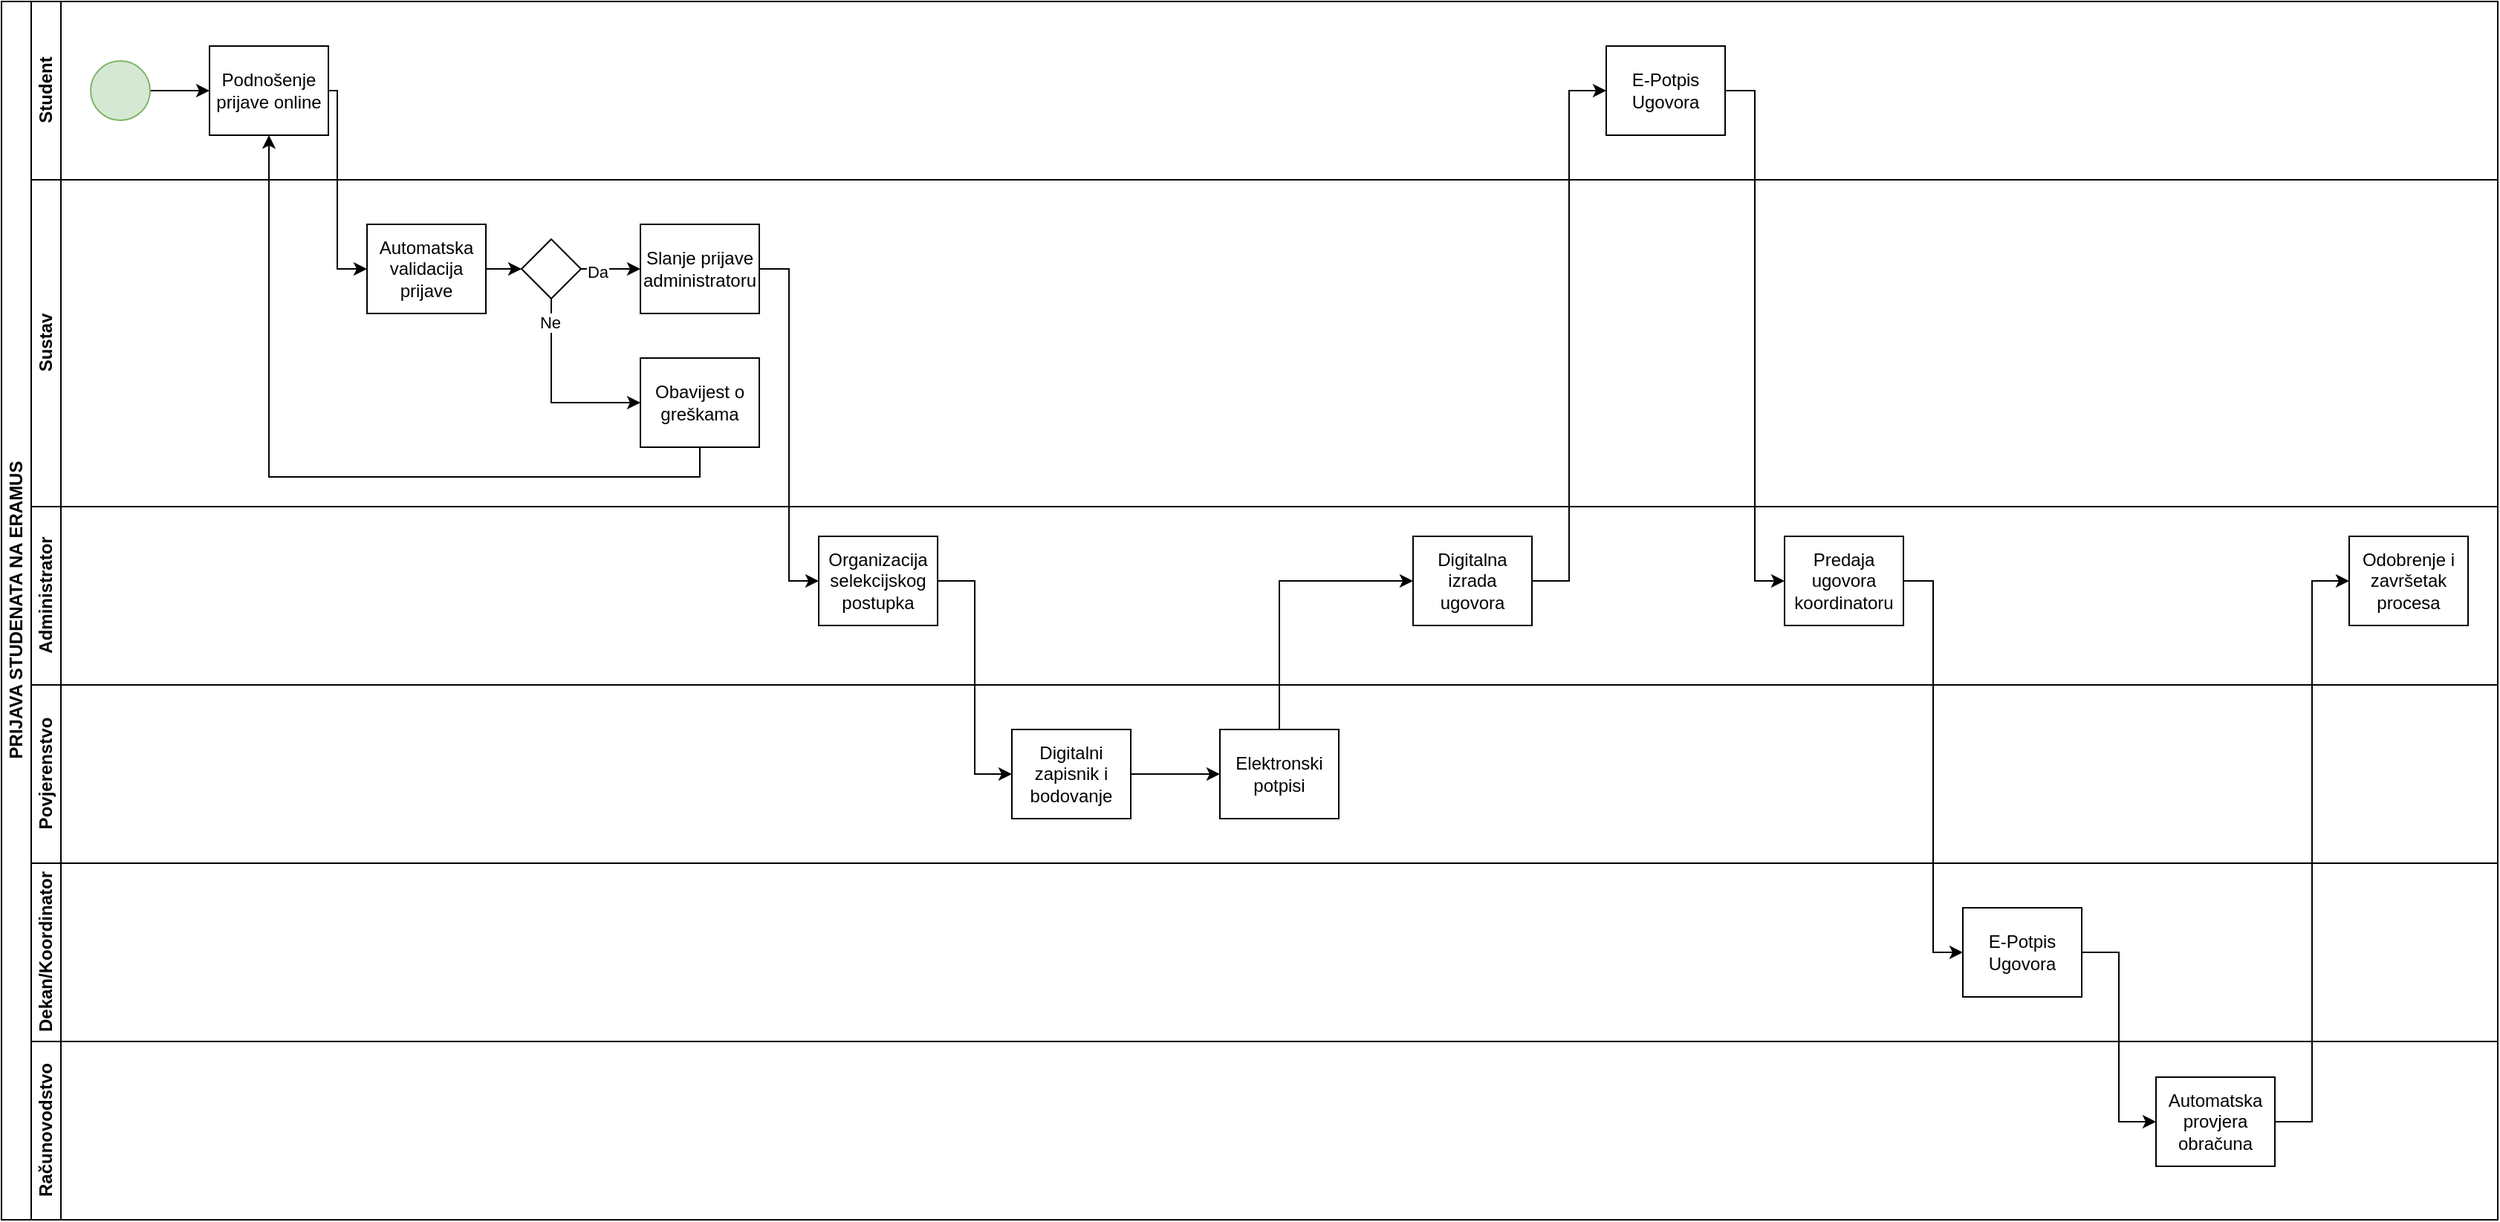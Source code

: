 <mxfile version="24.8.6">
  <diagram id="prtHgNgQTEPvFCAcTncT" name="Page-1">
    <mxGraphModel dx="986" dy="506" grid="1" gridSize="10" guides="1" tooltips="1" connect="1" arrows="1" fold="1" page="1" pageScale="1" pageWidth="1654" pageHeight="1169" math="0" shadow="0">
      <root>
        <mxCell id="0" />
        <mxCell id="1" parent="0" />
        <mxCell id="gdhncfSMQqKix8lpR7uV-37" value="PRIJAVA STUDENATA NA ERAMUS" style="swimlane;html=1;childLayout=stackLayout;resizeParent=1;resizeParentMax=0;horizontal=0;startSize=20;horizontalStack=0;" vertex="1" parent="1">
          <mxGeometry x="200" y="1030" width="1680" height="820" as="geometry">
            <mxRectangle x="74" y="40" width="40" height="230" as="alternateBounds" />
          </mxGeometry>
        </mxCell>
        <mxCell id="gdhncfSMQqKix8lpR7uV-38" style="edgeStyle=orthogonalEdgeStyle;rounded=0;orthogonalLoop=1;jettySize=auto;html=1;endArrow=classic;endFill=1;" edge="1" parent="gdhncfSMQqKix8lpR7uV-37">
          <mxGeometry relative="1" as="geometry">
            <mxPoint x="300" y="320" as="sourcePoint" />
            <mxPoint x="300.0" y="320" as="targetPoint" />
          </mxGeometry>
        </mxCell>
        <mxCell id="gdhncfSMQqKix8lpR7uV-39" value="Student" style="swimlane;html=1;startSize=20;horizontal=0;" vertex="1" parent="gdhncfSMQqKix8lpR7uV-37">
          <mxGeometry x="20" width="1660" height="120" as="geometry" />
        </mxCell>
        <mxCell id="gdhncfSMQqKix8lpR7uV-40" value="" style="edgeStyle=orthogonalEdgeStyle;rounded=0;orthogonalLoop=1;jettySize=auto;html=1;" edge="1" parent="gdhncfSMQqKix8lpR7uV-39" source="gdhncfSMQqKix8lpR7uV-41" target="gdhncfSMQqKix8lpR7uV-42">
          <mxGeometry relative="1" as="geometry" />
        </mxCell>
        <mxCell id="gdhncfSMQqKix8lpR7uV-41" value="" style="ellipse;whiteSpace=wrap;html=1;fillColor=#d5e8d4;strokeColor=#82b366;" vertex="1" parent="gdhncfSMQqKix8lpR7uV-39">
          <mxGeometry x="40" y="40" width="40" height="40" as="geometry" />
        </mxCell>
        <mxCell id="gdhncfSMQqKix8lpR7uV-42" value="Podnošenje prijave online" style="rounded=0;whiteSpace=wrap;html=1;fontFamily=Helvetica;fontSize=12;fontColor=#000000;align=center;" vertex="1" parent="gdhncfSMQqKix8lpR7uV-39">
          <mxGeometry x="120" y="30" width="80" height="60" as="geometry" />
        </mxCell>
        <mxCell id="gdhncfSMQqKix8lpR7uV-59" value="E-Potpis&lt;div&gt;Ugovora&lt;/div&gt;" style="rounded=0;whiteSpace=wrap;html=1;fontFamily=Helvetica;fontSize=12;fontColor=#000000;align=center;" vertex="1" parent="gdhncfSMQqKix8lpR7uV-39">
          <mxGeometry x="1060" y="30" width="80" height="60" as="geometry" />
        </mxCell>
        <mxCell id="gdhncfSMQqKix8lpR7uV-45" value="Sustav" style="swimlane;html=1;startSize=20;horizontal=0;" vertex="1" parent="gdhncfSMQqKix8lpR7uV-37">
          <mxGeometry x="20" y="120" width="1660" height="220" as="geometry">
            <mxRectangle x="20" y="120" width="1590" height="30" as="alternateBounds" />
          </mxGeometry>
        </mxCell>
        <mxCell id="gdhncfSMQqKix8lpR7uV-46" value="" style="rhombus;whiteSpace=wrap;html=1;fontFamily=Helvetica;fontSize=12;fontColor=#000000;align=center;" vertex="1" parent="gdhncfSMQqKix8lpR7uV-45">
          <mxGeometry x="330" y="40" width="40" height="40" as="geometry" />
        </mxCell>
        <mxCell id="gdhncfSMQqKix8lpR7uV-47" value="" style="edgeStyle=orthogonalEdgeStyle;rounded=0;orthogonalLoop=1;jettySize=auto;html=1;endArrow=classic;endFill=1;" edge="1" parent="gdhncfSMQqKix8lpR7uV-45" source="gdhncfSMQqKix8lpR7uV-48" target="gdhncfSMQqKix8lpR7uV-46">
          <mxGeometry relative="1" as="geometry" />
        </mxCell>
        <mxCell id="gdhncfSMQqKix8lpR7uV-48" value="Automatska validacija prijave" style="rounded=0;whiteSpace=wrap;html=1;fontFamily=Helvetica;fontSize=12;fontColor=#000000;align=center;" vertex="1" parent="gdhncfSMQqKix8lpR7uV-45">
          <mxGeometry x="226" y="30" width="80" height="60" as="geometry" />
        </mxCell>
        <mxCell id="gdhncfSMQqKix8lpR7uV-57" value="Slanje prijave administratoru" style="rounded=0;whiteSpace=wrap;html=1;fontFamily=Helvetica;fontSize=12;fontColor=#000000;align=center;" vertex="1" parent="gdhncfSMQqKix8lpR7uV-45">
          <mxGeometry x="410" y="30" width="80" height="60" as="geometry" />
        </mxCell>
        <mxCell id="gdhncfSMQqKix8lpR7uV-65" value="" style="edgeStyle=orthogonalEdgeStyle;rounded=0;orthogonalLoop=1;jettySize=auto;html=1;entryX=0;entryY=0.5;entryDx=0;entryDy=0;" edge="1" parent="gdhncfSMQqKix8lpR7uV-45" source="gdhncfSMQqKix8lpR7uV-46" target="gdhncfSMQqKix8lpR7uV-57">
          <mxGeometry relative="1" as="geometry">
            <mxPoint x="410" y="60" as="targetPoint" />
          </mxGeometry>
        </mxCell>
        <mxCell id="gdhncfSMQqKix8lpR7uV-74" value="Da" style="edgeLabel;html=1;align=center;verticalAlign=middle;resizable=0;points=[];" vertex="1" connectable="0" parent="gdhncfSMQqKix8lpR7uV-65">
          <mxGeometry x="-0.481" y="-2" relative="1" as="geometry">
            <mxPoint as="offset" />
          </mxGeometry>
        </mxCell>
        <mxCell id="gdhncfSMQqKix8lpR7uV-64" style="edgeStyle=orthogonalEdgeStyle;rounded=0;orthogonalLoop=1;jettySize=auto;html=1;exitX=0.5;exitY=1;exitDx=0;exitDy=0;entryX=0;entryY=0.5;entryDx=0;entryDy=0;" edge="1" parent="gdhncfSMQqKix8lpR7uV-45" source="gdhncfSMQqKix8lpR7uV-46" target="gdhncfSMQqKix8lpR7uV-75">
          <mxGeometry relative="1" as="geometry">
            <mxPoint x="410.0" y="160" as="targetPoint" />
            <Array as="points">
              <mxPoint x="350" y="150" />
            </Array>
          </mxGeometry>
        </mxCell>
        <mxCell id="gdhncfSMQqKix8lpR7uV-73" value="Ne" style="edgeLabel;html=1;align=center;verticalAlign=middle;resizable=0;points=[];" vertex="1" connectable="0" parent="gdhncfSMQqKix8lpR7uV-64">
          <mxGeometry x="-0.765" y="-1" relative="1" as="geometry">
            <mxPoint as="offset" />
          </mxGeometry>
        </mxCell>
        <mxCell id="gdhncfSMQqKix8lpR7uV-75" value="Obavijest o greškama" style="rounded=0;whiteSpace=wrap;html=1;fontFamily=Helvetica;fontSize=12;fontColor=#000000;align=center;" vertex="1" parent="gdhncfSMQqKix8lpR7uV-45">
          <mxGeometry x="410" y="120" width="80" height="60" as="geometry" />
        </mxCell>
        <mxCell id="gdhncfSMQqKix8lpR7uV-56" value="Administrator" style="swimlane;html=1;startSize=20;horizontal=0;" vertex="1" parent="gdhncfSMQqKix8lpR7uV-37">
          <mxGeometry x="20" y="340" width="1660" height="120" as="geometry" />
        </mxCell>
        <mxCell id="gdhncfSMQqKix8lpR7uV-52" value="Organizacija selekcijskog postupka" style="rounded=0;whiteSpace=wrap;html=1;fontFamily=Helvetica;fontSize=12;fontColor=#000000;align=center;" vertex="1" parent="gdhncfSMQqKix8lpR7uV-56">
          <mxGeometry x="530" y="20" width="80" height="60" as="geometry" />
        </mxCell>
        <mxCell id="gdhncfSMQqKix8lpR7uV-78" style="edgeStyle=orthogonalEdgeStyle;rounded=0;orthogonalLoop=1;jettySize=auto;html=1;exitX=0;exitY=0.75;exitDx=0;exitDy=0;" edge="1" parent="gdhncfSMQqKix8lpR7uV-56" source="gdhncfSMQqKix8lpR7uV-54">
          <mxGeometry relative="1" as="geometry">
            <mxPoint x="929.862" y="64.69" as="targetPoint" />
          </mxGeometry>
        </mxCell>
        <mxCell id="gdhncfSMQqKix8lpR7uV-54" value="Digitalna izrada ugovora" style="rounded=0;whiteSpace=wrap;html=1;fontFamily=Helvetica;fontSize=12;fontColor=#000000;align=center;" vertex="1" parent="gdhncfSMQqKix8lpR7uV-56">
          <mxGeometry x="930" y="20" width="80" height="60" as="geometry" />
        </mxCell>
        <mxCell id="gdhncfSMQqKix8lpR7uV-55" value="Predaja ugovora koordinatoru" style="rounded=0;whiteSpace=wrap;html=1;fontFamily=Helvetica;fontSize=12;fontColor=#000000;align=center;" vertex="1" parent="gdhncfSMQqKix8lpR7uV-56">
          <mxGeometry x="1180" y="20" width="80" height="60" as="geometry" />
        </mxCell>
        <mxCell id="gdhncfSMQqKix8lpR7uV-82" value="Odobrenje i završetak procesa" style="rounded=0;whiteSpace=wrap;html=1;fontFamily=Helvetica;fontSize=12;fontColor=#000000;align=center;" vertex="1" parent="gdhncfSMQqKix8lpR7uV-56">
          <mxGeometry x="1560" y="20" width="80" height="60" as="geometry" />
        </mxCell>
        <mxCell id="gdhncfSMQqKix8lpR7uV-58" value="Povjerenstvo" style="swimlane;html=1;startSize=20;horizontal=0;" vertex="1" parent="gdhncfSMQqKix8lpR7uV-37">
          <mxGeometry x="20" y="460" width="1660" height="120" as="geometry">
            <mxRectangle x="20" y="360" width="660" height="30" as="alternateBounds" />
          </mxGeometry>
        </mxCell>
        <mxCell id="gdhncfSMQqKix8lpR7uV-53" value="Digitalni zapisnik i bodovanje" style="rounded=0;whiteSpace=wrap;html=1;fontFamily=Helvetica;fontSize=12;fontColor=#000000;align=center;" vertex="1" parent="gdhncfSMQqKix8lpR7uV-58">
          <mxGeometry x="660" y="30" width="80" height="60" as="geometry" />
        </mxCell>
        <mxCell id="gdhncfSMQqKix8lpR7uV-44" value="Elektronski potpisi" style="rounded=0;whiteSpace=wrap;html=1;fontFamily=Helvetica;fontSize=12;fontColor=#000000;align=center;" vertex="1" parent="gdhncfSMQqKix8lpR7uV-58">
          <mxGeometry x="800" y="30" width="80" height="60" as="geometry" />
        </mxCell>
        <mxCell id="gdhncfSMQqKix8lpR7uV-68" style="edgeStyle=orthogonalEdgeStyle;rounded=0;orthogonalLoop=1;jettySize=auto;html=1;entryX=0;entryY=0.5;entryDx=0;entryDy=0;" edge="1" parent="gdhncfSMQqKix8lpR7uV-58" source="gdhncfSMQqKix8lpR7uV-53" target="gdhncfSMQqKix8lpR7uV-44">
          <mxGeometry relative="1" as="geometry" />
        </mxCell>
        <mxCell id="gdhncfSMQqKix8lpR7uV-60" value="Dekan/Koordinator" style="swimlane;html=1;startSize=20;horizontal=0;" vertex="1" parent="gdhncfSMQqKix8lpR7uV-37">
          <mxGeometry x="20" y="580" width="1660" height="120" as="geometry">
            <mxRectangle x="20" y="360" width="660" height="30" as="alternateBounds" />
          </mxGeometry>
        </mxCell>
        <mxCell id="gdhncfSMQqKix8lpR7uV-61" value="E-Potpis&lt;div&gt;Ugovora&lt;/div&gt;" style="rounded=0;whiteSpace=wrap;html=1;fontFamily=Helvetica;fontSize=12;fontColor=#000000;align=center;" vertex="1" parent="gdhncfSMQqKix8lpR7uV-60">
          <mxGeometry x="1300" y="30" width="80" height="60" as="geometry" />
        </mxCell>
        <mxCell id="gdhncfSMQqKix8lpR7uV-62" value="Računovodstvo" style="swimlane;html=1;startSize=20;horizontal=0;" vertex="1" parent="gdhncfSMQqKix8lpR7uV-37">
          <mxGeometry x="20" y="700" width="1660" height="120" as="geometry">
            <mxRectangle x="20" y="360" width="660" height="30" as="alternateBounds" />
          </mxGeometry>
        </mxCell>
        <mxCell id="gdhncfSMQqKix8lpR7uV-79" value="Automatska provjera obračuna" style="rounded=0;whiteSpace=wrap;html=1;fontFamily=Helvetica;fontSize=12;fontColor=#000000;align=center;" vertex="1" parent="gdhncfSMQqKix8lpR7uV-62">
          <mxGeometry x="1430" y="24" width="80" height="60" as="geometry" />
        </mxCell>
        <mxCell id="gdhncfSMQqKix8lpR7uV-63" style="edgeStyle=orthogonalEdgeStyle;rounded=0;orthogonalLoop=1;jettySize=auto;html=1;exitX=1;exitY=0.5;exitDx=0;exitDy=0;entryX=0;entryY=0.5;entryDx=0;entryDy=0;" edge="1" parent="gdhncfSMQqKix8lpR7uV-37" source="gdhncfSMQqKix8lpR7uV-42" target="gdhncfSMQqKix8lpR7uV-48">
          <mxGeometry relative="1" as="geometry">
            <Array as="points">
              <mxPoint x="226" y="60" />
              <mxPoint x="226" y="180" />
            </Array>
          </mxGeometry>
        </mxCell>
        <mxCell id="gdhncfSMQqKix8lpR7uV-69" style="edgeStyle=orthogonalEdgeStyle;rounded=0;orthogonalLoop=1;jettySize=auto;html=1;entryX=0;entryY=0.5;entryDx=0;entryDy=0;" edge="1" parent="gdhncfSMQqKix8lpR7uV-37" source="gdhncfSMQqKix8lpR7uV-44" target="gdhncfSMQqKix8lpR7uV-54">
          <mxGeometry relative="1" as="geometry">
            <Array as="points">
              <mxPoint x="860" y="390" />
            </Array>
            <mxPoint x="930" y="400" as="targetPoint" />
          </mxGeometry>
        </mxCell>
        <mxCell id="gdhncfSMQqKix8lpR7uV-70" style="edgeStyle=orthogonalEdgeStyle;rounded=0;orthogonalLoop=1;jettySize=auto;html=1;entryX=0;entryY=0.5;entryDx=0;entryDy=0;" edge="1" parent="gdhncfSMQqKix8lpR7uV-37" source="gdhncfSMQqKix8lpR7uV-54" target="gdhncfSMQqKix8lpR7uV-59">
          <mxGeometry relative="1" as="geometry" />
        </mxCell>
        <mxCell id="gdhncfSMQqKix8lpR7uV-72" style="edgeStyle=orthogonalEdgeStyle;rounded=0;orthogonalLoop=1;jettySize=auto;html=1;entryX=0;entryY=0.5;entryDx=0;entryDy=0;" edge="1" parent="gdhncfSMQqKix8lpR7uV-37" source="gdhncfSMQqKix8lpR7uV-55" target="gdhncfSMQqKix8lpR7uV-61">
          <mxGeometry relative="1" as="geometry" />
        </mxCell>
        <mxCell id="gdhncfSMQqKix8lpR7uV-76" style="edgeStyle=orthogonalEdgeStyle;rounded=0;orthogonalLoop=1;jettySize=auto;html=1;entryX=0.5;entryY=1;entryDx=0;entryDy=0;exitX=0.5;exitY=1;exitDx=0;exitDy=0;" edge="1" parent="gdhncfSMQqKix8lpR7uV-37" source="gdhncfSMQqKix8lpR7uV-75" target="gdhncfSMQqKix8lpR7uV-42">
          <mxGeometry relative="1" as="geometry">
            <mxPoint x="520" y="190" as="sourcePoint" />
            <mxPoint x="560" y="190" as="targetPoint" />
          </mxGeometry>
        </mxCell>
        <mxCell id="gdhncfSMQqKix8lpR7uV-66" style="edgeStyle=orthogonalEdgeStyle;rounded=0;orthogonalLoop=1;jettySize=auto;html=1;entryX=0;entryY=0.5;entryDx=0;entryDy=0;" edge="1" parent="gdhncfSMQqKix8lpR7uV-37" source="gdhncfSMQqKix8lpR7uV-57" target="gdhncfSMQqKix8lpR7uV-52">
          <mxGeometry relative="1" as="geometry" />
        </mxCell>
        <mxCell id="gdhncfSMQqKix8lpR7uV-51" style="edgeStyle=orthogonalEdgeStyle;rounded=0;orthogonalLoop=1;jettySize=auto;html=1;entryX=0;entryY=0.5;entryDx=0;entryDy=0;" edge="1" parent="gdhncfSMQqKix8lpR7uV-37" source="gdhncfSMQqKix8lpR7uV-52" target="gdhncfSMQqKix8lpR7uV-53">
          <mxGeometry relative="1" as="geometry">
            <mxPoint x="670" y="180" as="targetPoint" />
          </mxGeometry>
        </mxCell>
        <mxCell id="gdhncfSMQqKix8lpR7uV-71" style="edgeStyle=orthogonalEdgeStyle;rounded=0;orthogonalLoop=1;jettySize=auto;html=1;entryX=0;entryY=0.5;entryDx=0;entryDy=0;" edge="1" parent="gdhncfSMQqKix8lpR7uV-37" source="gdhncfSMQqKix8lpR7uV-59" target="gdhncfSMQqKix8lpR7uV-55">
          <mxGeometry relative="1" as="geometry" />
        </mxCell>
        <mxCell id="gdhncfSMQqKix8lpR7uV-80" style="edgeStyle=orthogonalEdgeStyle;rounded=0;orthogonalLoop=1;jettySize=auto;html=1;exitX=1;exitY=0.5;exitDx=0;exitDy=0;entryX=0;entryY=0.5;entryDx=0;entryDy=0;" edge="1" parent="gdhncfSMQqKix8lpR7uV-37" source="gdhncfSMQqKix8lpR7uV-61" target="gdhncfSMQqKix8lpR7uV-79">
          <mxGeometry relative="1" as="geometry" />
        </mxCell>
        <mxCell id="gdhncfSMQqKix8lpR7uV-83" style="edgeStyle=orthogonalEdgeStyle;rounded=0;orthogonalLoop=1;jettySize=auto;html=1;exitX=1;exitY=0.5;exitDx=0;exitDy=0;entryX=0;entryY=0.5;entryDx=0;entryDy=0;" edge="1" parent="gdhncfSMQqKix8lpR7uV-37" source="gdhncfSMQqKix8lpR7uV-79" target="gdhncfSMQqKix8lpR7uV-82">
          <mxGeometry relative="1" as="geometry">
            <mxPoint x="1550" y="390" as="targetPoint" />
          </mxGeometry>
        </mxCell>
      </root>
    </mxGraphModel>
  </diagram>
</mxfile>
